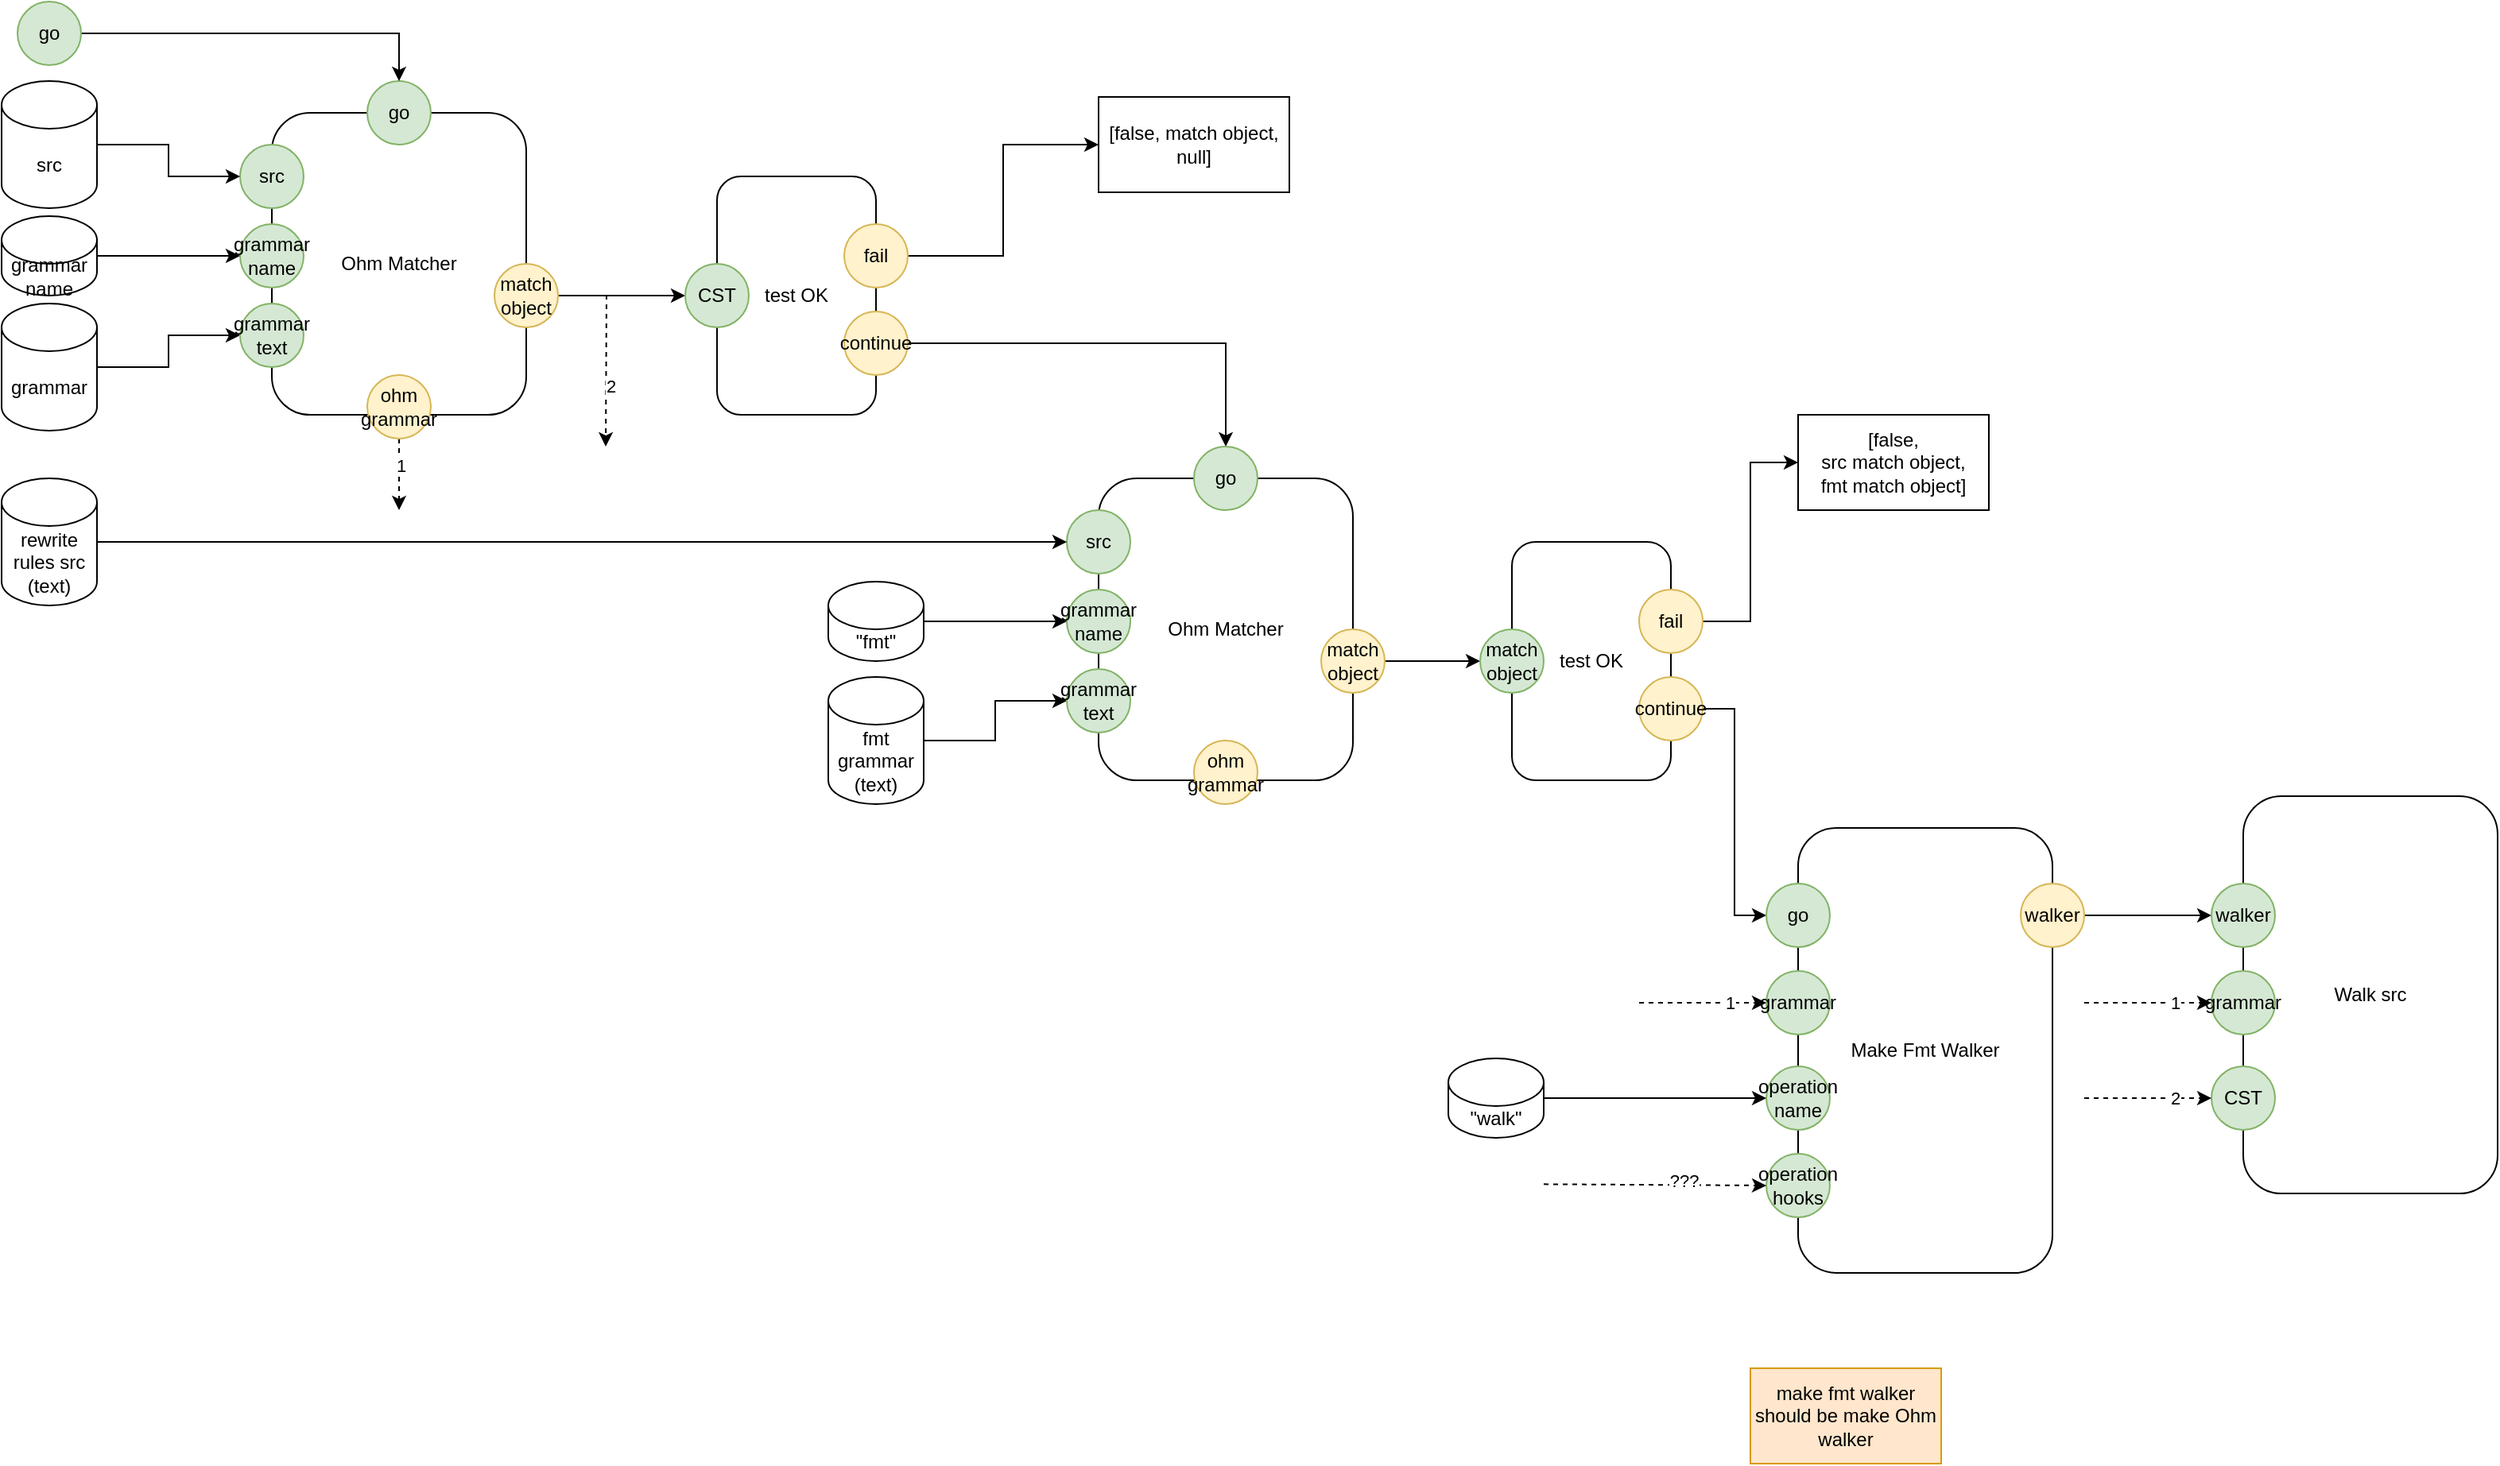 <mxfile version="14.6.13" type="device" pages="2"><diagram id="SXpArnZdeha_BjYAgI4t" name="Page-1"><mxGraphModel dx="1301" dy="152" grid="1" gridSize="10" guides="1" tooltips="1" connect="1" arrows="1" fold="1" page="1" pageScale="1" pageWidth="1100" pageHeight="850" math="0" shadow="0"><root><mxCell id="0"/><mxCell id="1" parent="0"/><mxCell id="cenYK67rzSikVVOsi8wO-28" style="edgeStyle=orthogonalEdgeStyle;rounded=0;orthogonalLoop=1;jettySize=auto;html=1;exitX=1;exitY=0.5;exitDx=0;exitDy=0;exitPerimeter=0;entryX=0;entryY=0.5;entryDx=0;entryDy=0;" edge="1" parent="1" source="cenYK67rzSikVVOsi8wO-23" target="cenYK67rzSikVVOsi8wO-27"><mxGeometry relative="1" as="geometry"/></mxCell><mxCell id="cenYK67rzSikVVOsi8wO-23" value="grammar" style="shape=cylinder3;whiteSpace=wrap;html=1;boundedLbl=1;backgroundOutline=1;size=15;" vertex="1" parent="1"><mxGeometry x="150" y="1090" width="60" height="80" as="geometry"/></mxCell><mxCell id="cenYK67rzSikVVOsi8wO-24" value="Ohm Matcher" style="rounded=1;whiteSpace=wrap;html=1;" vertex="1" parent="1"><mxGeometry x="320" y="970" width="160" height="190" as="geometry"/></mxCell><mxCell id="cenYK67rzSikVVOsi8wO-25" value="grammar name" style="ellipse;whiteSpace=wrap;html=1;aspect=fixed;fillColor=#d5e8d4;strokeColor=#82b366;" vertex="1" parent="1"><mxGeometry x="300" y="1040" width="40" height="40" as="geometry"/></mxCell><mxCell id="cenYK67rzSikVVOsi8wO-33" style="edgeStyle=orthogonalEdgeStyle;rounded=0;orthogonalLoop=1;jettySize=auto;html=1;exitX=1;exitY=0.5;exitDx=0;exitDy=0;entryX=0;entryY=0.5;entryDx=0;entryDy=0;" edge="1" parent="1" source="cenYK67rzSikVVOsi8wO-26" target="cenYK67rzSikVVOsi8wO-32"><mxGeometry relative="1" as="geometry"/></mxCell><mxCell id="cenYK67rzSikVVOsi8wO-68" style="edgeStyle=orthogonalEdgeStyle;rounded=0;orthogonalLoop=1;jettySize=auto;html=1;exitX=1;exitY=0.5;exitDx=0;exitDy=0;dashed=1;" edge="1" parent="1" source="cenYK67rzSikVVOsi8wO-26"><mxGeometry relative="1" as="geometry"><mxPoint x="530" y="1180" as="targetPoint"/></mxGeometry></mxCell><mxCell id="cenYK67rzSikVVOsi8wO-70" value="2" style="edgeLabel;html=1;align=center;verticalAlign=middle;resizable=0;points=[];" vertex="1" connectable="0" parent="cenYK67rzSikVVOsi8wO-68"><mxGeometry x="0.408" y="3" relative="1" as="geometry"><mxPoint y="-1" as="offset"/></mxGeometry></mxCell><mxCell id="cenYK67rzSikVVOsi8wO-26" value="match&lt;br&gt;object" style="ellipse;whiteSpace=wrap;html=1;aspect=fixed;fillColor=#fff2cc;strokeColor=#d6b656;" vertex="1" parent="1"><mxGeometry x="460" y="1065" width="40" height="40" as="geometry"/></mxCell><mxCell id="cenYK67rzSikVVOsi8wO-27" value="grammar&lt;br&gt;text" style="ellipse;whiteSpace=wrap;html=1;aspect=fixed;fillColor=#d5e8d4;strokeColor=#82b366;" vertex="1" parent="1"><mxGeometry x="300" y="1090" width="40" height="40" as="geometry"/></mxCell><mxCell id="cenYK67rzSikVVOsi8wO-83" style="edgeStyle=orthogonalEdgeStyle;rounded=0;orthogonalLoop=1;jettySize=auto;html=1;exitX=1;exitY=0.5;exitDx=0;exitDy=0;exitPerimeter=0;" edge="1" parent="1" source="cenYK67rzSikVVOsi8wO-29" target="cenYK67rzSikVVOsi8wO-25"><mxGeometry relative="1" as="geometry"/></mxCell><mxCell id="cenYK67rzSikVVOsi8wO-29" value="grammar name" style="shape=cylinder3;whiteSpace=wrap;html=1;boundedLbl=1;backgroundOutline=1;size=15;" vertex="1" parent="1"><mxGeometry x="150" y="1035" width="60" height="50" as="geometry"/></mxCell><mxCell id="cenYK67rzSikVVOsi8wO-31" value="test OK" style="rounded=1;whiteSpace=wrap;html=1;" vertex="1" parent="1"><mxGeometry x="600" y="1010" width="100" height="150" as="geometry"/></mxCell><mxCell id="cenYK67rzSikVVOsi8wO-32" value="CST" style="ellipse;whiteSpace=wrap;html=1;aspect=fixed;fillColor=#d5e8d4;strokeColor=#82b366;" vertex="1" parent="1"><mxGeometry x="580" y="1065" width="40" height="40" as="geometry"/></mxCell><mxCell id="cenYK67rzSikVVOsi8wO-37" style="edgeStyle=orthogonalEdgeStyle;rounded=0;orthogonalLoop=1;jettySize=auto;html=1;exitX=1;exitY=0.5;exitDx=0;exitDy=0;entryX=0;entryY=0.5;entryDx=0;entryDy=0;" edge="1" parent="1" source="cenYK67rzSikVVOsi8wO-34" target="cenYK67rzSikVVOsi8wO-36"><mxGeometry relative="1" as="geometry"/></mxCell><mxCell id="cenYK67rzSikVVOsi8wO-34" value="fail" style="ellipse;whiteSpace=wrap;html=1;aspect=fixed;fillColor=#fff2cc;strokeColor=#d6b656;" vertex="1" parent="1"><mxGeometry x="680" y="1040" width="40" height="40" as="geometry"/></mxCell><mxCell id="cenYK67rzSikVVOsi8wO-47" style="edgeStyle=orthogonalEdgeStyle;rounded=0;orthogonalLoop=1;jettySize=auto;html=1;exitX=1;exitY=0.5;exitDx=0;exitDy=0;entryX=0.5;entryY=0;entryDx=0;entryDy=0;" edge="1" parent="1" source="cenYK67rzSikVVOsi8wO-35" target="cenYK67rzSikVVOsi8wO-46"><mxGeometry relative="1" as="geometry"/></mxCell><mxCell id="cenYK67rzSikVVOsi8wO-35" value="continue" style="ellipse;whiteSpace=wrap;html=1;aspect=fixed;fillColor=#fff2cc;strokeColor=#d6b656;" vertex="1" parent="1"><mxGeometry x="680" y="1095" width="40" height="40" as="geometry"/></mxCell><mxCell id="cenYK67rzSikVVOsi8wO-36" value="[false, match object, null]" style="rounded=0;whiteSpace=wrap;html=1;" vertex="1" parent="1"><mxGeometry x="840" y="960" width="120" height="60" as="geometry"/></mxCell><mxCell id="cenYK67rzSikVVOsi8wO-38" style="edgeStyle=orthogonalEdgeStyle;rounded=0;orthogonalLoop=1;jettySize=auto;html=1;exitX=1;exitY=0.5;exitDx=0;exitDy=0;exitPerimeter=0;entryX=0;entryY=0.5;entryDx=0;entryDy=0;" edge="1" parent="1" source="cenYK67rzSikVVOsi8wO-39" target="cenYK67rzSikVVOsi8wO-43"><mxGeometry relative="1" as="geometry"/></mxCell><mxCell id="cenYK67rzSikVVOsi8wO-39" value="fmt grammar&lt;br&gt;(text)" style="shape=cylinder3;whiteSpace=wrap;html=1;boundedLbl=1;backgroundOutline=1;size=15;" vertex="1" parent="1"><mxGeometry x="670" y="1325" width="60" height="80" as="geometry"/></mxCell><mxCell id="cenYK67rzSikVVOsi8wO-40" value="Ohm Matcher" style="rounded=1;whiteSpace=wrap;html=1;" vertex="1" parent="1"><mxGeometry x="840" y="1200" width="160" height="190" as="geometry"/></mxCell><mxCell id="cenYK67rzSikVVOsi8wO-41" value="src" style="ellipse;whiteSpace=wrap;html=1;aspect=fixed;fillColor=#d5e8d4;strokeColor=#82b366;" vertex="1" parent="1"><mxGeometry x="820" y="1220" width="40" height="40" as="geometry"/></mxCell><mxCell id="cenYK67rzSikVVOsi8wO-52" style="edgeStyle=orthogonalEdgeStyle;rounded=0;orthogonalLoop=1;jettySize=auto;html=1;exitX=1;exitY=0.5;exitDx=0;exitDy=0;" edge="1" parent="1" source="cenYK67rzSikVVOsi8wO-42" target="cenYK67rzSikVVOsi8wO-49"><mxGeometry relative="1" as="geometry"/></mxCell><mxCell id="cenYK67rzSikVVOsi8wO-42" value="match&lt;br&gt;object" style="ellipse;whiteSpace=wrap;html=1;aspect=fixed;fillColor=#fff2cc;strokeColor=#d6b656;" vertex="1" parent="1"><mxGeometry x="980" y="1295" width="40" height="40" as="geometry"/></mxCell><mxCell id="cenYK67rzSikVVOsi8wO-43" value="grammar&lt;br&gt;text" style="ellipse;whiteSpace=wrap;html=1;aspect=fixed;fillColor=#d5e8d4;strokeColor=#82b366;" vertex="1" parent="1"><mxGeometry x="820" y="1320" width="40" height="40" as="geometry"/></mxCell><mxCell id="cenYK67rzSikVVOsi8wO-44" style="edgeStyle=orthogonalEdgeStyle;rounded=0;orthogonalLoop=1;jettySize=auto;html=1;exitX=1;exitY=0.5;exitDx=0;exitDy=0;exitPerimeter=0;entryX=0;entryY=0.5;entryDx=0;entryDy=0;" edge="1" parent="1" source="cenYK67rzSikVVOsi8wO-45" target="cenYK67rzSikVVOsi8wO-41"><mxGeometry relative="1" as="geometry"/></mxCell><mxCell id="cenYK67rzSikVVOsi8wO-45" value="rewrite rules src&lt;br&gt;(text)" style="shape=cylinder3;whiteSpace=wrap;html=1;boundedLbl=1;backgroundOutline=1;size=15;" vertex="1" parent="1"><mxGeometry x="150" y="1200" width="60" height="80" as="geometry"/></mxCell><mxCell id="cenYK67rzSikVVOsi8wO-46" value="go" style="ellipse;whiteSpace=wrap;html=1;aspect=fixed;fillColor=#d5e8d4;strokeColor=#82b366;" vertex="1" parent="1"><mxGeometry x="900" y="1180" width="40" height="40" as="geometry"/></mxCell><mxCell id="cenYK67rzSikVVOsi8wO-48" value="test OK" style="rounded=1;whiteSpace=wrap;html=1;" vertex="1" parent="1"><mxGeometry x="1100" y="1240" width="100" height="150" as="geometry"/></mxCell><mxCell id="cenYK67rzSikVVOsi8wO-49" value="match&lt;br&gt;object" style="ellipse;whiteSpace=wrap;html=1;aspect=fixed;fillColor=#d5e8d4;strokeColor=#82b366;" vertex="1" parent="1"><mxGeometry x="1080" y="1295" width="40" height="40" as="geometry"/></mxCell><mxCell id="cenYK67rzSikVVOsi8wO-54" style="edgeStyle=orthogonalEdgeStyle;rounded=0;orthogonalLoop=1;jettySize=auto;html=1;exitX=1;exitY=0.5;exitDx=0;exitDy=0;entryX=0;entryY=0.5;entryDx=0;entryDy=0;" edge="1" parent="1" source="cenYK67rzSikVVOsi8wO-50" target="cenYK67rzSikVVOsi8wO-53"><mxGeometry relative="1" as="geometry"/></mxCell><mxCell id="cenYK67rzSikVVOsi8wO-50" value="fail" style="ellipse;whiteSpace=wrap;html=1;aspect=fixed;fillColor=#fff2cc;strokeColor=#d6b656;" vertex="1" parent="1"><mxGeometry x="1180" y="1270" width="40" height="40" as="geometry"/></mxCell><mxCell id="cenYK67rzSikVVOsi8wO-58" style="edgeStyle=orthogonalEdgeStyle;rounded=0;orthogonalLoop=1;jettySize=auto;html=1;exitX=1;exitY=0.5;exitDx=0;exitDy=0;entryX=0;entryY=0.5;entryDx=0;entryDy=0;" edge="1" parent="1" source="cenYK67rzSikVVOsi8wO-51" target="cenYK67rzSikVVOsi8wO-56"><mxGeometry relative="1" as="geometry"><mxPoint x="1360" y="1380" as="targetPoint"/></mxGeometry></mxCell><mxCell id="cenYK67rzSikVVOsi8wO-51" value="continue" style="ellipse;whiteSpace=wrap;html=1;aspect=fixed;fillColor=#fff2cc;strokeColor=#d6b656;" vertex="1" parent="1"><mxGeometry x="1180" y="1325" width="40" height="40" as="geometry"/></mxCell><mxCell id="cenYK67rzSikVVOsi8wO-53" value="[false, &lt;br&gt;src match object, &lt;br&gt;fmt match object]" style="rounded=0;whiteSpace=wrap;html=1;" vertex="1" parent="1"><mxGeometry x="1280" y="1160" width="120" height="60" as="geometry"/></mxCell><mxCell id="cenYK67rzSikVVOsi8wO-55" value="Make Fmt Walker" style="rounded=1;whiteSpace=wrap;html=1;" vertex="1" parent="1"><mxGeometry x="1280" y="1420" width="160" height="280" as="geometry"/></mxCell><mxCell id="cenYK67rzSikVVOsi8wO-56" value="go" style="ellipse;whiteSpace=wrap;html=1;aspect=fixed;fillColor=#d5e8d4;strokeColor=#82b366;" vertex="1" parent="1"><mxGeometry x="1260" y="1455" width="40" height="40" as="geometry"/></mxCell><mxCell id="cenYK67rzSikVVOsi8wO-60" value="Walk src" style="rounded=1;whiteSpace=wrap;html=1;" vertex="1" parent="1"><mxGeometry x="1560" y="1400" width="160" height="250" as="geometry"/></mxCell><mxCell id="cenYK67rzSikVVOsi8wO-63" style="edgeStyle=orthogonalEdgeStyle;rounded=0;orthogonalLoop=1;jettySize=auto;html=1;exitX=1;exitY=0.5;exitDx=0;exitDy=0;entryX=0;entryY=0.5;entryDx=0;entryDy=0;" edge="1" parent="1" source="cenYK67rzSikVVOsi8wO-61" target="cenYK67rzSikVVOsi8wO-62"><mxGeometry relative="1" as="geometry"/></mxCell><mxCell id="cenYK67rzSikVVOsi8wO-61" value="walker" style="ellipse;whiteSpace=wrap;html=1;aspect=fixed;fillColor=#fff2cc;strokeColor=#d6b656;" vertex="1" parent="1"><mxGeometry x="1420" y="1455" width="40" height="40" as="geometry"/></mxCell><mxCell id="cenYK67rzSikVVOsi8wO-62" value="walker" style="ellipse;whiteSpace=wrap;html=1;aspect=fixed;fillColor=#d5e8d4;strokeColor=#82b366;" vertex="1" parent="1"><mxGeometry x="1540" y="1455" width="40" height="40" as="geometry"/></mxCell><mxCell id="cenYK67rzSikVVOsi8wO-64" value="grammar" style="ellipse;whiteSpace=wrap;html=1;aspect=fixed;fillColor=#d5e8d4;strokeColor=#82b366;" vertex="1" parent="1"><mxGeometry x="1540" y="1510" width="40" height="40" as="geometry"/></mxCell><mxCell id="cenYK67rzSikVVOsi8wO-65" value="CST" style="ellipse;whiteSpace=wrap;html=1;aspect=fixed;fillColor=#d5e8d4;strokeColor=#82b366;" vertex="1" parent="1"><mxGeometry x="1540" y="1570" width="40" height="40" as="geometry"/></mxCell><mxCell id="cenYK67rzSikVVOsi8wO-69" style="edgeStyle=orthogonalEdgeStyle;rounded=0;orthogonalLoop=1;jettySize=auto;html=1;exitX=0.5;exitY=1;exitDx=0;exitDy=0;dashed=1;" edge="1" parent="1" source="cenYK67rzSikVVOsi8wO-66"><mxGeometry relative="1" as="geometry"><mxPoint x="400.0" y="1220" as="targetPoint"/></mxGeometry></mxCell><mxCell id="cenYK67rzSikVVOsi8wO-71" value="1" style="edgeLabel;html=1;align=center;verticalAlign=middle;resizable=0;points=[];" vertex="1" connectable="0" parent="cenYK67rzSikVVOsi8wO-69"><mxGeometry x="-0.2" y="1" relative="1" as="geometry"><mxPoint y="-1" as="offset"/></mxGeometry></mxCell><mxCell id="cenYK67rzSikVVOsi8wO-66" value="ohm&lt;br&gt;grammar" style="ellipse;whiteSpace=wrap;html=1;aspect=fixed;fillColor=#fff2cc;strokeColor=#d6b656;" vertex="1" parent="1"><mxGeometry x="380" y="1135" width="40" height="40" as="geometry"/></mxCell><mxCell id="cenYK67rzSikVVOsi8wO-67" value="ohm&lt;br&gt;grammar" style="ellipse;whiteSpace=wrap;html=1;aspect=fixed;fillColor=#fff2cc;strokeColor=#d6b656;" vertex="1" parent="1"><mxGeometry x="900" y="1365" width="40" height="40" as="geometry"/></mxCell><mxCell id="cenYK67rzSikVVOsi8wO-72" value="" style="endArrow=classic;html=1;entryX=0;entryY=0.5;entryDx=0;entryDy=0;dashed=1;" edge="1" parent="1" target="cenYK67rzSikVVOsi8wO-65"><mxGeometry width="50" height="50" relative="1" as="geometry"><mxPoint x="1460" y="1590" as="sourcePoint"/><mxPoint x="1000" y="1520" as="targetPoint"/></mxGeometry></mxCell><mxCell id="cenYK67rzSikVVOsi8wO-73" value="2" style="edgeLabel;html=1;align=center;verticalAlign=middle;resizable=0;points=[];" vertex="1" connectable="0" parent="cenYK67rzSikVVOsi8wO-72"><mxGeometry x="0.429" relative="1" as="geometry"><mxPoint as="offset"/></mxGeometry></mxCell><mxCell id="cenYK67rzSikVVOsi8wO-74" value="" style="endArrow=classic;html=1;entryX=0;entryY=0.5;entryDx=0;entryDy=0;dashed=1;" edge="1" parent="1" target="cenYK67rzSikVVOsi8wO-64"><mxGeometry width="50" height="50" relative="1" as="geometry"><mxPoint x="1460" y="1530" as="sourcePoint"/><mxPoint x="1530" y="1530" as="targetPoint"/></mxGeometry></mxCell><mxCell id="cenYK67rzSikVVOsi8wO-75" value="1" style="edgeLabel;html=1;align=center;verticalAlign=middle;resizable=0;points=[];" vertex="1" connectable="0" parent="cenYK67rzSikVVOsi8wO-74"><mxGeometry x="0.429" relative="1" as="geometry"><mxPoint as="offset"/></mxGeometry></mxCell><mxCell id="cenYK67rzSikVVOsi8wO-76" value="grammar" style="ellipse;whiteSpace=wrap;html=1;aspect=fixed;fillColor=#d5e8d4;strokeColor=#82b366;" vertex="1" parent="1"><mxGeometry x="1260" y="1510" width="40" height="40" as="geometry"/></mxCell><mxCell id="cenYK67rzSikVVOsi8wO-77" value="" style="endArrow=classic;html=1;entryX=0;entryY=0.5;entryDx=0;entryDy=0;dashed=1;" edge="1" parent="1" target="cenYK67rzSikVVOsi8wO-76"><mxGeometry width="50" height="50" relative="1" as="geometry"><mxPoint x="1180" y="1530" as="sourcePoint"/><mxPoint x="1250" y="1530" as="targetPoint"/></mxGeometry></mxCell><mxCell id="cenYK67rzSikVVOsi8wO-78" value="1" style="edgeLabel;html=1;align=center;verticalAlign=middle;resizable=0;points=[];" vertex="1" connectable="0" parent="cenYK67rzSikVVOsi8wO-77"><mxGeometry x="0.429" relative="1" as="geometry"><mxPoint as="offset"/></mxGeometry></mxCell><mxCell id="cenYK67rzSikVVOsi8wO-79" value="src" style="ellipse;whiteSpace=wrap;html=1;aspect=fixed;fillColor=#d5e8d4;strokeColor=#82b366;" vertex="1" parent="1"><mxGeometry x="300" y="990" width="40" height="40" as="geometry"/></mxCell><mxCell id="cenYK67rzSikVVOsi8wO-81" style="edgeStyle=orthogonalEdgeStyle;rounded=0;orthogonalLoop=1;jettySize=auto;html=1;exitX=1;exitY=0.5;exitDx=0;exitDy=0;exitPerimeter=0;entryX=0;entryY=0.5;entryDx=0;entryDy=0;" edge="1" parent="1" source="cenYK67rzSikVVOsi8wO-80" target="cenYK67rzSikVVOsi8wO-79"><mxGeometry relative="1" as="geometry"/></mxCell><mxCell id="cenYK67rzSikVVOsi8wO-80" value="src" style="shape=cylinder3;whiteSpace=wrap;html=1;boundedLbl=1;backgroundOutline=1;size=15;" vertex="1" parent="1"><mxGeometry x="150" y="950" width="60" height="80" as="geometry"/></mxCell><mxCell id="cenYK67rzSikVVOsi8wO-84" value="grammar name" style="ellipse;whiteSpace=wrap;html=1;aspect=fixed;fillColor=#d5e8d4;strokeColor=#82b366;" vertex="1" parent="1"><mxGeometry x="820" y="1270" width="40" height="40" as="geometry"/></mxCell><mxCell id="cenYK67rzSikVVOsi8wO-85" style="edgeStyle=orthogonalEdgeStyle;rounded=0;orthogonalLoop=1;jettySize=auto;html=1;exitX=1;exitY=0.5;exitDx=0;exitDy=0;exitPerimeter=0;" edge="1" parent="1" source="cenYK67rzSikVVOsi8wO-86" target="cenYK67rzSikVVOsi8wO-84"><mxGeometry relative="1" as="geometry"/></mxCell><mxCell id="cenYK67rzSikVVOsi8wO-86" value="&quot;fmt&quot;" style="shape=cylinder3;whiteSpace=wrap;html=1;boundedLbl=1;backgroundOutline=1;size=15;" vertex="1" parent="1"><mxGeometry x="670" y="1265" width="60" height="50" as="geometry"/></mxCell><mxCell id="cenYK67rzSikVVOsi8wO-87" value="go" style="ellipse;whiteSpace=wrap;html=1;aspect=fixed;fillColor=#d5e8d4;strokeColor=#82b366;" vertex="1" parent="1"><mxGeometry x="380" y="950" width="40" height="40" as="geometry"/></mxCell><mxCell id="cenYK67rzSikVVOsi8wO-89" style="edgeStyle=orthogonalEdgeStyle;rounded=0;orthogonalLoop=1;jettySize=auto;html=1;exitX=1;exitY=0.5;exitDx=0;exitDy=0;entryX=0.5;entryY=0;entryDx=0;entryDy=0;" edge="1" parent="1" source="cenYK67rzSikVVOsi8wO-88" target="cenYK67rzSikVVOsi8wO-87"><mxGeometry relative="1" as="geometry"/></mxCell><mxCell id="cenYK67rzSikVVOsi8wO-88" value="go" style="ellipse;whiteSpace=wrap;html=1;aspect=fixed;fillColor=#d5e8d4;strokeColor=#82b366;" vertex="1" parent="1"><mxGeometry x="160" y="900" width="40" height="40" as="geometry"/></mxCell><mxCell id="cenYK67rzSikVVOsi8wO-90" value="operation&lt;br&gt;name" style="ellipse;whiteSpace=wrap;html=1;aspect=fixed;fillColor=#d5e8d4;strokeColor=#82b366;" vertex="1" parent="1"><mxGeometry x="1260" y="1570" width="40" height="40" as="geometry"/></mxCell><mxCell id="cenYK67rzSikVVOsi8wO-91" value="operation&lt;br&gt;hooks" style="ellipse;whiteSpace=wrap;html=1;aspect=fixed;fillColor=#d5e8d4;strokeColor=#82b366;" vertex="1" parent="1"><mxGeometry x="1260" y="1625" width="40" height="40" as="geometry"/></mxCell><mxCell id="cenYK67rzSikVVOsi8wO-92" style="edgeStyle=orthogonalEdgeStyle;rounded=0;orthogonalLoop=1;jettySize=auto;html=1;exitX=1;exitY=0.5;exitDx=0;exitDy=0;exitPerimeter=0;entryX=0;entryY=0.5;entryDx=0;entryDy=0;" edge="1" parent="1" source="cenYK67rzSikVVOsi8wO-93" target="cenYK67rzSikVVOsi8wO-90"><mxGeometry relative="1" as="geometry"><mxPoint x="1150" y="1595" as="targetPoint"/></mxGeometry></mxCell><mxCell id="cenYK67rzSikVVOsi8wO-93" value="&quot;walk&quot;" style="shape=cylinder3;whiteSpace=wrap;html=1;boundedLbl=1;backgroundOutline=1;size=15;" vertex="1" parent="1"><mxGeometry x="1060" y="1565" width="60" height="50" as="geometry"/></mxCell><mxCell id="cenYK67rzSikVVOsi8wO-94" value="" style="endArrow=classic;html=1;entryX=0;entryY=0.5;entryDx=0;entryDy=0;dashed=1;" edge="1" parent="1" target="cenYK67rzSikVVOsi8wO-91"><mxGeometry width="50" height="50" relative="1" as="geometry"><mxPoint x="1120" y="1644.17" as="sourcePoint"/><mxPoint x="1200.0" y="1644.17" as="targetPoint"/></mxGeometry></mxCell><mxCell id="cenYK67rzSikVVOsi8wO-96" value="???" style="edgeLabel;html=1;align=center;verticalAlign=middle;resizable=0;points=[];" vertex="1" connectable="0" parent="cenYK67rzSikVVOsi8wO-94"><mxGeometry x="0.258" y="3" relative="1" as="geometry"><mxPoint as="offset"/></mxGeometry></mxCell><mxCell id="cenYK67rzSikVVOsi8wO-97" value="make fmt walker should be make Ohm walker" style="rounded=0;whiteSpace=wrap;html=1;fillColor=#ffe6cc;strokeColor=#d79b00;" vertex="1" parent="1"><mxGeometry x="1250" y="1760" width="120" height="60" as="geometry"/></mxCell></root></mxGraphModel></diagram><diagram id="DxQUViLn8cqNHRxPts9R" name="Transpiler"><mxGraphModel dx="1106" dy="852" grid="1" gridSize="10" guides="1" tooltips="1" connect="1" arrows="1" fold="1" page="1" pageScale="1" pageWidth="1100" pageHeight="850" math="0" shadow="0"><root><mxCell id="39CAKK1kyINxqO4DIqF5-0"/><mxCell id="39CAKK1kyINxqO4DIqF5-1" parent="39CAKK1kyINxqO4DIqF5-0"/><mxCell id="39CAKK1kyINxqO4DIqF5-2" value="Transpiler" style="rounded=1;whiteSpace=wrap;html=1;" vertex="1" parent="39CAKK1kyINxqO4DIqF5-1"><mxGeometry x="260" y="660" width="160" height="290" as="geometry"/></mxCell><mxCell id="39CAKK1kyINxqO4DIqF5-3" value="src" style="ellipse;whiteSpace=wrap;html=1;aspect=fixed;fillColor=#d5e8d4;strokeColor=#82b366;" vertex="1" parent="39CAKK1kyINxqO4DIqF5-1"><mxGeometry x="240" y="680" width="40" height="40" as="geometry"/></mxCell><mxCell id="39CAKK1kyINxqO4DIqF5-4" value="transpiled&lt;br&gt;text" style="ellipse;whiteSpace=wrap;html=1;aspect=fixed;fillColor=#fff2cc;strokeColor=#d6b656;" vertex="1" parent="39CAKK1kyINxqO4DIqF5-1"><mxGeometry x="400" y="755" width="40" height="40" as="geometry"/></mxCell><mxCell id="39CAKK1kyINxqO4DIqF5-5" value="grammar&lt;br&gt;text" style="ellipse;whiteSpace=wrap;html=1;aspect=fixed;fillColor=#d5e8d4;strokeColor=#82b366;" vertex="1" parent="39CAKK1kyINxqO4DIqF5-1"><mxGeometry x="240" y="780" width="40" height="40" as="geometry"/></mxCell><mxCell id="39CAKK1kyINxqO4DIqF5-6" value="go" style="ellipse;whiteSpace=wrap;html=1;aspect=fixed;fillColor=#d5e8d4;strokeColor=#82b366;" vertex="1" parent="39CAKK1kyINxqO4DIqF5-1"><mxGeometry x="320" y="640" width="40" height="40" as="geometry"/></mxCell><mxCell id="39CAKK1kyINxqO4DIqF5-8" value="grammar name" style="ellipse;whiteSpace=wrap;html=1;aspect=fixed;fillColor=#d5e8d4;strokeColor=#82b366;" vertex="1" parent="39CAKK1kyINxqO4DIqF5-1"><mxGeometry x="240" y="730" width="40" height="40" as="geometry"/></mxCell><mxCell id="39CAKK1kyINxqO4DIqF5-9" value="hook&amp;nbsp;&lt;br&gt;name" style="ellipse;whiteSpace=wrap;html=1;aspect=fixed;fillColor=#d5e8d4;strokeColor=#82b366;" vertex="1" parent="39CAKK1kyINxqO4DIqF5-1"><mxGeometry x="240" y="830" width="40" height="40" as="geometry"/></mxCell><mxCell id="39CAKK1kyINxqO4DIqF5-11" value="semantics&lt;br&gt;hooks" style="ellipse;whiteSpace=wrap;html=1;aspect=fixed;fillColor=#d5e8d4;strokeColor=#82b366;" vertex="1" parent="39CAKK1kyINxqO4DIqF5-1"><mxGeometry x="240" y="880" width="40" height="40" as="geometry"/></mxCell><mxCell id="39CAKK1kyINxqO4DIqF5-12" value="error" style="ellipse;whiteSpace=wrap;html=1;aspect=fixed;fillColor=#fff2cc;strokeColor=#d6b656;" vertex="1" parent="39CAKK1kyINxqO4DIqF5-1"><mxGeometry x="400" y="820" width="40" height="40" as="geometry"/></mxCell><mxCell id="39CAKK1kyINxqO4DIqF5-13" value="success" style="ellipse;whiteSpace=wrap;html=1;aspect=fixed;fillColor=#fff2cc;strokeColor=#d6b656;" vertex="1" parent="39CAKK1kyINxqO4DIqF5-1"><mxGeometry x="400" y="690" width="40" height="40" as="geometry"/></mxCell></root></mxGraphModel></diagram></mxfile>